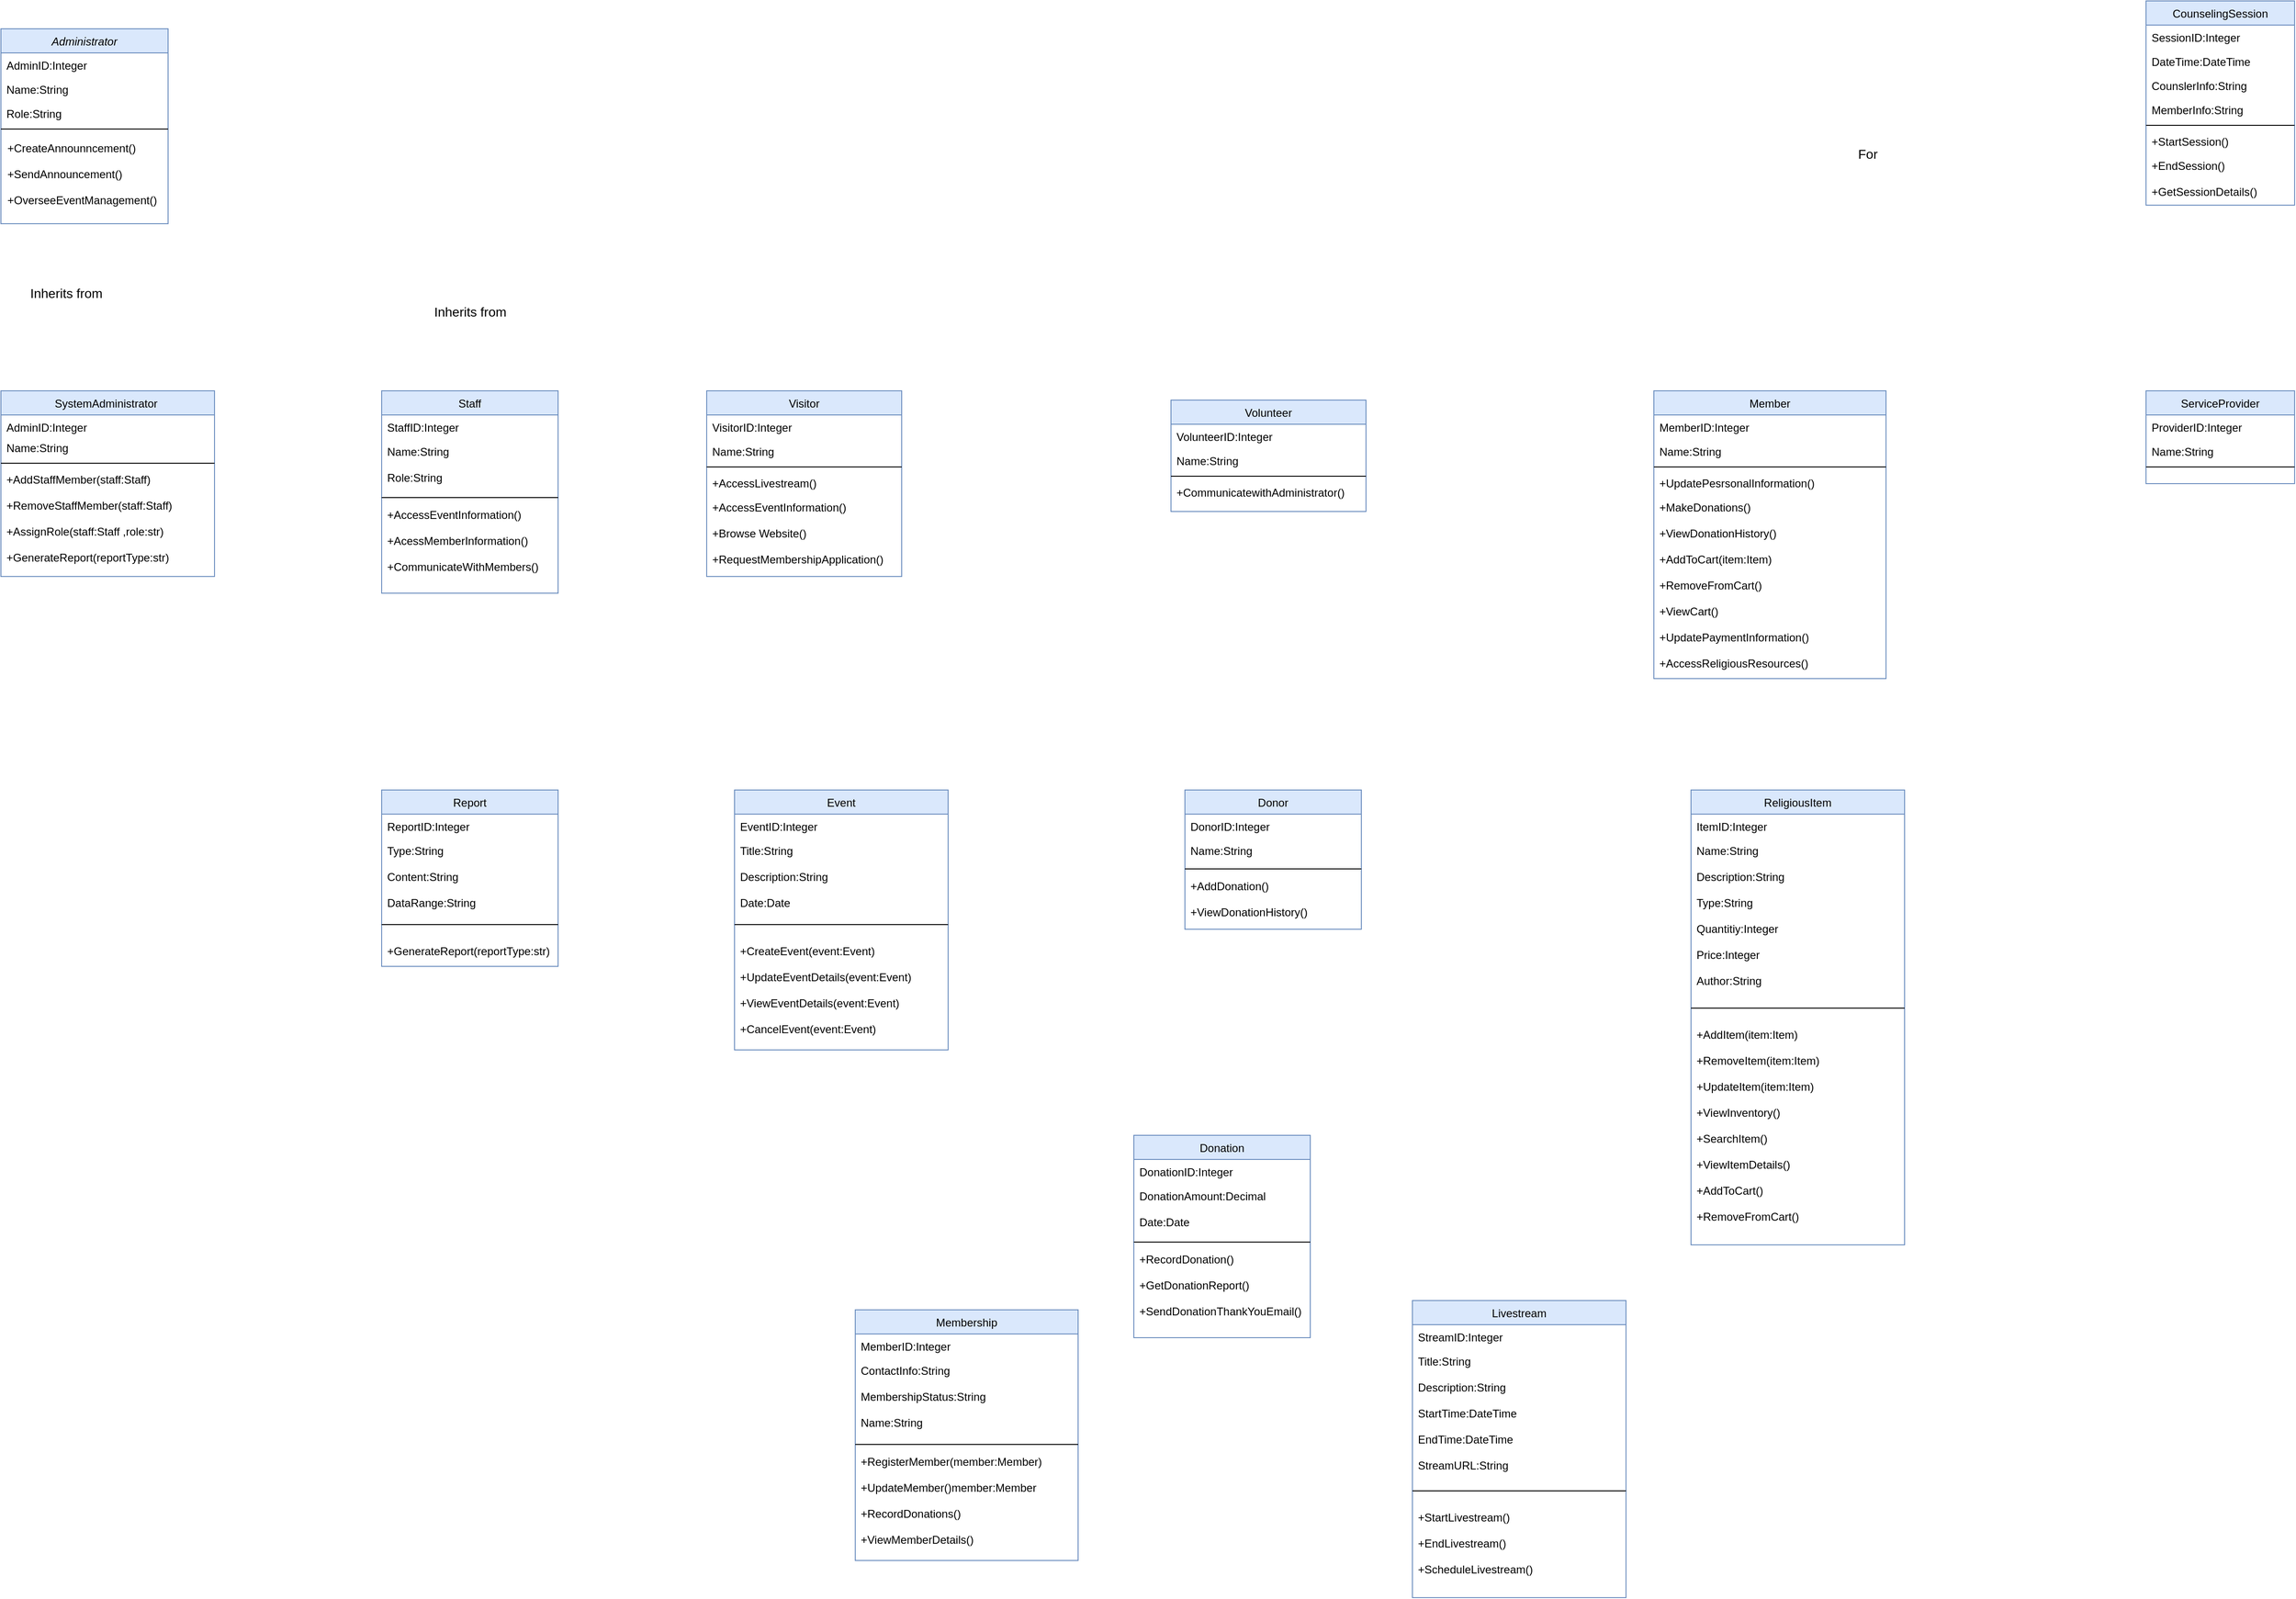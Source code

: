 <mxfile version="22.1.21" type="github">
  <diagram id="C5RBs43oDa-KdzZeNtuy" name="Page-1">
    <mxGraphModel dx="2440" dy="522" grid="1" gridSize="10" guides="1" tooltips="1" connect="1" arrows="1" fold="1" page="1" pageScale="1" pageWidth="1390" pageHeight="980" math="0" shadow="0">
      <root>
        <mxCell id="WIyWlLk6GJQsqaUBKTNV-0" />
        <mxCell id="WIyWlLk6GJQsqaUBKTNV-1" parent="WIyWlLk6GJQsqaUBKTNV-0" />
        <mxCell id="zkfFHV4jXpPFQw0GAbJ--0" value="Administrator" style="swimlane;fontStyle=2;align=center;verticalAlign=top;childLayout=stackLayout;horizontal=1;startSize=26;horizontalStack=0;resizeParent=1;resizeLast=0;collapsible=1;marginBottom=0;rounded=0;shadow=0;strokeWidth=1;fillColor=#dae8fc;strokeColor=#6c8ebf;" parent="WIyWlLk6GJQsqaUBKTNV-1" vertex="1">
          <mxGeometry x="-1180" y="60" width="180" height="210" as="geometry">
            <mxRectangle x="230" y="140" width="160" height="26" as="alternateBounds" />
          </mxGeometry>
        </mxCell>
        <mxCell id="zkfFHV4jXpPFQw0GAbJ--1" value="AdminID:Integer" style="text;align=left;verticalAlign=top;spacingLeft=4;spacingRight=4;overflow=hidden;rotatable=0;points=[[0,0.5],[1,0.5]];portConstraint=eastwest;" parent="zkfFHV4jXpPFQw0GAbJ--0" vertex="1">
          <mxGeometry y="26" width="180" height="26" as="geometry" />
        </mxCell>
        <mxCell id="zkfFHV4jXpPFQw0GAbJ--2" value="Name:String" style="text;align=left;verticalAlign=top;spacingLeft=4;spacingRight=4;overflow=hidden;rotatable=0;points=[[0,0.5],[1,0.5]];portConstraint=eastwest;rounded=0;shadow=0;html=0;" parent="zkfFHV4jXpPFQw0GAbJ--0" vertex="1">
          <mxGeometry y="52" width="180" height="26" as="geometry" />
        </mxCell>
        <mxCell id="zkfFHV4jXpPFQw0GAbJ--3" value="Role:String" style="text;align=left;verticalAlign=top;spacingLeft=4;spacingRight=4;overflow=hidden;rotatable=0;points=[[0,0.5],[1,0.5]];portConstraint=eastwest;rounded=0;shadow=0;html=0;" parent="zkfFHV4jXpPFQw0GAbJ--0" vertex="1">
          <mxGeometry y="78" width="180" height="26" as="geometry" />
        </mxCell>
        <mxCell id="zkfFHV4jXpPFQw0GAbJ--4" value="" style="line;html=1;strokeWidth=1;align=left;verticalAlign=middle;spacingTop=-1;spacingLeft=3;spacingRight=3;rotatable=0;labelPosition=right;points=[];portConstraint=eastwest;" parent="zkfFHV4jXpPFQw0GAbJ--0" vertex="1">
          <mxGeometry y="104" width="180" height="8" as="geometry" />
        </mxCell>
        <mxCell id="zkfFHV4jXpPFQw0GAbJ--5" value="+CreateAnnounncement()&#xa;&#xa;+SendAnnouncement()&#xa;&#xa;+OverseeEventManagement()&#xa;" style="text;align=left;verticalAlign=top;spacingLeft=4;spacingRight=4;overflow=hidden;rotatable=0;points=[[0,0.5],[1,0.5]];portConstraint=eastwest;spacing=3;spacingBottom=0;perimeterSpacing=0;spacingTop=2;" parent="zkfFHV4jXpPFQw0GAbJ--0" vertex="1">
          <mxGeometry y="112" width="180" height="98" as="geometry" />
        </mxCell>
        <mxCell id="zkfFHV4jXpPFQw0GAbJ--17" value="CounselingSession" style="swimlane;fontStyle=0;align=center;verticalAlign=top;childLayout=stackLayout;horizontal=1;startSize=26;horizontalStack=0;resizeParent=1;resizeLast=0;collapsible=1;marginBottom=0;rounded=0;shadow=0;strokeWidth=1;fillColor=#dae8fc;strokeColor=#6c8ebf;" parent="WIyWlLk6GJQsqaUBKTNV-1" vertex="1">
          <mxGeometry x="1130" y="30" width="160" height="220" as="geometry">
            <mxRectangle x="550" y="140" width="160" height="26" as="alternateBounds" />
          </mxGeometry>
        </mxCell>
        <mxCell id="zkfFHV4jXpPFQw0GAbJ--18" value="SessionID:Integer" style="text;align=left;verticalAlign=top;spacingLeft=4;spacingRight=4;overflow=hidden;rotatable=0;points=[[0,0.5],[1,0.5]];portConstraint=eastwest;" parent="zkfFHV4jXpPFQw0GAbJ--17" vertex="1">
          <mxGeometry y="26" width="160" height="26" as="geometry" />
        </mxCell>
        <mxCell id="zkfFHV4jXpPFQw0GAbJ--19" value="DateTime:DateTime" style="text;align=left;verticalAlign=top;spacingLeft=4;spacingRight=4;overflow=hidden;rotatable=0;points=[[0,0.5],[1,0.5]];portConstraint=eastwest;rounded=0;shadow=0;html=0;" parent="zkfFHV4jXpPFQw0GAbJ--17" vertex="1">
          <mxGeometry y="52" width="160" height="26" as="geometry" />
        </mxCell>
        <mxCell id="zkfFHV4jXpPFQw0GAbJ--20" value="CounslerInfo:String" style="text;align=left;verticalAlign=top;spacingLeft=4;spacingRight=4;overflow=hidden;rotatable=0;points=[[0,0.5],[1,0.5]];portConstraint=eastwest;rounded=0;shadow=0;html=0;" parent="zkfFHV4jXpPFQw0GAbJ--17" vertex="1">
          <mxGeometry y="78" width="160" height="26" as="geometry" />
        </mxCell>
        <mxCell id="zkfFHV4jXpPFQw0GAbJ--21" value="MemberInfo:String" style="text;align=left;verticalAlign=top;spacingLeft=4;spacingRight=4;overflow=hidden;rotatable=0;points=[[0,0.5],[1,0.5]];portConstraint=eastwest;rounded=0;shadow=0;html=0;" parent="zkfFHV4jXpPFQw0GAbJ--17" vertex="1">
          <mxGeometry y="104" width="160" height="26" as="geometry" />
        </mxCell>
        <mxCell id="zkfFHV4jXpPFQw0GAbJ--23" value="" style="line;html=1;strokeWidth=1;align=left;verticalAlign=middle;spacingTop=-1;spacingLeft=3;spacingRight=3;rotatable=0;labelPosition=right;points=[];portConstraint=eastwest;" parent="zkfFHV4jXpPFQw0GAbJ--17" vertex="1">
          <mxGeometry y="130" width="160" height="8" as="geometry" />
        </mxCell>
        <mxCell id="zkfFHV4jXpPFQw0GAbJ--24" value="+StartSession()" style="text;align=left;verticalAlign=top;spacingLeft=4;spacingRight=4;overflow=hidden;rotatable=0;points=[[0,0.5],[1,0.5]];portConstraint=eastwest;" parent="zkfFHV4jXpPFQw0GAbJ--17" vertex="1">
          <mxGeometry y="138" width="160" height="26" as="geometry" />
        </mxCell>
        <mxCell id="zkfFHV4jXpPFQw0GAbJ--25" value="+EndSession()&#xa;&#xa;+GetSessionDetails()" style="text;align=left;verticalAlign=top;spacingLeft=4;spacingRight=4;overflow=hidden;rotatable=0;points=[[0,0.5],[1,0.5]];portConstraint=eastwest;" parent="zkfFHV4jXpPFQw0GAbJ--17" vertex="1">
          <mxGeometry y="164" width="160" height="46" as="geometry" />
        </mxCell>
        <mxCell id="depg-vYfWqoNCVjtNeU1-0" value="Staff" style="swimlane;fontStyle=0;align=center;verticalAlign=top;childLayout=stackLayout;horizontal=1;startSize=26;horizontalStack=0;resizeParent=1;resizeLast=0;collapsible=1;marginBottom=0;rounded=0;shadow=0;strokeWidth=1;fillColor=#dae8fc;strokeColor=#6c8ebf;" vertex="1" parent="WIyWlLk6GJQsqaUBKTNV-1">
          <mxGeometry x="-770" y="450" width="190" height="218" as="geometry">
            <mxRectangle x="130" y="380" width="160" height="26" as="alternateBounds" />
          </mxGeometry>
        </mxCell>
        <mxCell id="depg-vYfWqoNCVjtNeU1-1" value="StaffID:Integer" style="text;align=left;verticalAlign=top;spacingLeft=4;spacingRight=4;overflow=hidden;rotatable=0;points=[[0,0.5],[1,0.5]];portConstraint=eastwest;" vertex="1" parent="depg-vYfWqoNCVjtNeU1-0">
          <mxGeometry y="26" width="190" height="26" as="geometry" />
        </mxCell>
        <mxCell id="depg-vYfWqoNCVjtNeU1-2" value="Name:String&#xa;&#xa;Role:String" style="text;align=left;verticalAlign=top;spacingLeft=4;spacingRight=4;overflow=hidden;rotatable=0;points=[[0,0.5],[1,0.5]];portConstraint=eastwest;rounded=0;shadow=0;html=0;" vertex="1" parent="depg-vYfWqoNCVjtNeU1-0">
          <mxGeometry y="52" width="190" height="58" as="geometry" />
        </mxCell>
        <mxCell id="depg-vYfWqoNCVjtNeU1-3" value="" style="line;html=1;strokeWidth=1;align=left;verticalAlign=middle;spacingTop=-1;spacingLeft=3;spacingRight=3;rotatable=0;labelPosition=right;points=[];portConstraint=eastwest;" vertex="1" parent="depg-vYfWqoNCVjtNeU1-0">
          <mxGeometry y="110" width="190" height="10" as="geometry" />
        </mxCell>
        <mxCell id="depg-vYfWqoNCVjtNeU1-4" value="+AccessEventInformation()&#xa;&#xa;+AcessMemberInformation()&#xa;&#xa;+CommunicateWithMembers()" style="text;align=left;verticalAlign=top;spacingLeft=4;spacingRight=4;overflow=hidden;rotatable=0;points=[[0,0.5],[1,0.5]];portConstraint=eastwest;fontStyle=0" vertex="1" parent="depg-vYfWqoNCVjtNeU1-0">
          <mxGeometry y="120" width="190" height="80" as="geometry" />
        </mxCell>
        <mxCell id="depg-vYfWqoNCVjtNeU1-6" value="Visitor" style="swimlane;fontStyle=0;align=center;verticalAlign=top;childLayout=stackLayout;horizontal=1;startSize=26;horizontalStack=0;resizeParent=1;resizeLast=0;collapsible=1;marginBottom=0;rounded=0;shadow=0;strokeWidth=1;fillColor=#dae8fc;strokeColor=#6c8ebf;" vertex="1" parent="WIyWlLk6GJQsqaUBKTNV-1">
          <mxGeometry x="-420" y="450" width="210" height="200" as="geometry">
            <mxRectangle x="130" y="380" width="160" height="26" as="alternateBounds" />
          </mxGeometry>
        </mxCell>
        <mxCell id="depg-vYfWqoNCVjtNeU1-7" value="VisitorID:Integer" style="text;align=left;verticalAlign=top;spacingLeft=4;spacingRight=4;overflow=hidden;rotatable=0;points=[[0,0.5],[1,0.5]];portConstraint=eastwest;" vertex="1" parent="depg-vYfWqoNCVjtNeU1-6">
          <mxGeometry y="26" width="210" height="26" as="geometry" />
        </mxCell>
        <mxCell id="depg-vYfWqoNCVjtNeU1-8" value="Name:String" style="text;align=left;verticalAlign=top;spacingLeft=4;spacingRight=4;overflow=hidden;rotatable=0;points=[[0,0.5],[1,0.5]];portConstraint=eastwest;rounded=0;shadow=0;html=0;" vertex="1" parent="depg-vYfWqoNCVjtNeU1-6">
          <mxGeometry y="52" width="210" height="26" as="geometry" />
        </mxCell>
        <mxCell id="depg-vYfWqoNCVjtNeU1-9" value="" style="line;html=1;strokeWidth=1;align=left;verticalAlign=middle;spacingTop=-1;spacingLeft=3;spacingRight=3;rotatable=0;labelPosition=right;points=[];portConstraint=eastwest;" vertex="1" parent="depg-vYfWqoNCVjtNeU1-6">
          <mxGeometry y="78" width="210" height="8" as="geometry" />
        </mxCell>
        <mxCell id="depg-vYfWqoNCVjtNeU1-10" value="+AccessLivestream()&#xa;&#xa;" style="text;align=left;verticalAlign=top;spacingLeft=4;spacingRight=4;overflow=hidden;rotatable=0;points=[[0,0.5],[1,0.5]];portConstraint=eastwest;fontStyle=0" vertex="1" parent="depg-vYfWqoNCVjtNeU1-6">
          <mxGeometry y="86" width="210" height="26" as="geometry" />
        </mxCell>
        <mxCell id="depg-vYfWqoNCVjtNeU1-11" value="+AccessEventInformation()&#xa;&#xa;+Browse Website()&#xa;&#xa;+RequestMembershipApplication()" style="text;align=left;verticalAlign=top;spacingLeft=4;spacingRight=4;overflow=hidden;rotatable=0;points=[[0,0.5],[1,0.5]];portConstraint=eastwest;" vertex="1" parent="depg-vYfWqoNCVjtNeU1-6">
          <mxGeometry y="112" width="210" height="88" as="geometry" />
        </mxCell>
        <mxCell id="depg-vYfWqoNCVjtNeU1-12" value="Volunteer" style="swimlane;fontStyle=0;align=center;verticalAlign=top;childLayout=stackLayout;horizontal=1;startSize=26;horizontalStack=0;resizeParent=1;resizeLast=0;collapsible=1;marginBottom=0;rounded=0;shadow=0;strokeWidth=1;fillColor=#dae8fc;strokeColor=#6c8ebf;" vertex="1" parent="WIyWlLk6GJQsqaUBKTNV-1">
          <mxGeometry x="80" y="460" width="210" height="120" as="geometry">
            <mxRectangle x="130" y="380" width="160" height="26" as="alternateBounds" />
          </mxGeometry>
        </mxCell>
        <mxCell id="depg-vYfWqoNCVjtNeU1-13" value="VolunteerID:Integer" style="text;align=left;verticalAlign=top;spacingLeft=4;spacingRight=4;overflow=hidden;rotatable=0;points=[[0,0.5],[1,0.5]];portConstraint=eastwest;" vertex="1" parent="depg-vYfWqoNCVjtNeU1-12">
          <mxGeometry y="26" width="210" height="26" as="geometry" />
        </mxCell>
        <mxCell id="depg-vYfWqoNCVjtNeU1-14" value="Name:String" style="text;align=left;verticalAlign=top;spacingLeft=4;spacingRight=4;overflow=hidden;rotatable=0;points=[[0,0.5],[1,0.5]];portConstraint=eastwest;rounded=0;shadow=0;html=0;" vertex="1" parent="depg-vYfWqoNCVjtNeU1-12">
          <mxGeometry y="52" width="210" height="26" as="geometry" />
        </mxCell>
        <mxCell id="depg-vYfWqoNCVjtNeU1-15" value="" style="line;html=1;strokeWidth=1;align=left;verticalAlign=middle;spacingTop=-1;spacingLeft=3;spacingRight=3;rotatable=0;labelPosition=right;points=[];portConstraint=eastwest;" vertex="1" parent="depg-vYfWqoNCVjtNeU1-12">
          <mxGeometry y="78" width="210" height="8" as="geometry" />
        </mxCell>
        <mxCell id="depg-vYfWqoNCVjtNeU1-16" value="+CommunicatewithAdministrator()" style="text;align=left;verticalAlign=top;spacingLeft=4;spacingRight=4;overflow=hidden;rotatable=0;points=[[0,0.5],[1,0.5]];portConstraint=eastwest;fontStyle=0" vertex="1" parent="depg-vYfWqoNCVjtNeU1-12">
          <mxGeometry y="86" width="210" height="26" as="geometry" />
        </mxCell>
        <mxCell id="depg-vYfWqoNCVjtNeU1-18" value="Member" style="swimlane;fontStyle=0;align=center;verticalAlign=top;childLayout=stackLayout;horizontal=1;startSize=26;horizontalStack=0;resizeParent=1;resizeLast=0;collapsible=1;marginBottom=0;rounded=0;shadow=0;strokeWidth=1;fillColor=#dae8fc;strokeColor=#6c8ebf;" vertex="1" parent="WIyWlLk6GJQsqaUBKTNV-1">
          <mxGeometry x="600" y="450" width="250" height="310" as="geometry">
            <mxRectangle x="130" y="380" width="160" height="26" as="alternateBounds" />
          </mxGeometry>
        </mxCell>
        <mxCell id="depg-vYfWqoNCVjtNeU1-19" value="MemberID:Integer" style="text;align=left;verticalAlign=top;spacingLeft=4;spacingRight=4;overflow=hidden;rotatable=0;points=[[0,0.5],[1,0.5]];portConstraint=eastwest;" vertex="1" parent="depg-vYfWqoNCVjtNeU1-18">
          <mxGeometry y="26" width="250" height="26" as="geometry" />
        </mxCell>
        <mxCell id="depg-vYfWqoNCVjtNeU1-20" value="Name:String" style="text;align=left;verticalAlign=top;spacingLeft=4;spacingRight=4;overflow=hidden;rotatable=0;points=[[0,0.5],[1,0.5]];portConstraint=eastwest;rounded=0;shadow=0;html=0;" vertex="1" parent="depg-vYfWqoNCVjtNeU1-18">
          <mxGeometry y="52" width="250" height="26" as="geometry" />
        </mxCell>
        <mxCell id="depg-vYfWqoNCVjtNeU1-21" value="" style="line;html=1;strokeWidth=1;align=left;verticalAlign=middle;spacingTop=-1;spacingLeft=3;spacingRight=3;rotatable=0;labelPosition=right;points=[];portConstraint=eastwest;" vertex="1" parent="depg-vYfWqoNCVjtNeU1-18">
          <mxGeometry y="78" width="250" height="8" as="geometry" />
        </mxCell>
        <mxCell id="depg-vYfWqoNCVjtNeU1-22" value="+UpdatePesrsonalInformation()" style="text;align=left;verticalAlign=top;spacingLeft=4;spacingRight=4;overflow=hidden;rotatable=0;points=[[0,0.5],[1,0.5]];portConstraint=eastwest;fontStyle=0" vertex="1" parent="depg-vYfWqoNCVjtNeU1-18">
          <mxGeometry y="86" width="250" height="26" as="geometry" />
        </mxCell>
        <mxCell id="depg-vYfWqoNCVjtNeU1-23" value="+MakeDonations()&#xa;&#xa;+ViewDonationHistory()&#xa;&#xa;+AddToCart(item:Item)&#xa;&#xa;+RemoveFromCart()&#xa;&#xa;+ViewCart()&#xa;&#xa;+UpdatePaymentInformation()&#xa;&#xa;+AccessReligiousResources()&#xa;&#xa;&#xa;" style="text;align=left;verticalAlign=top;spacingLeft=4;spacingRight=4;overflow=hidden;rotatable=0;points=[[0,0.5],[1,0.5]];portConstraint=eastwest;" vertex="1" parent="depg-vYfWqoNCVjtNeU1-18">
          <mxGeometry y="112" width="250" height="198" as="geometry" />
        </mxCell>
        <mxCell id="depg-vYfWqoNCVjtNeU1-24" value="ServiceProvider" style="swimlane;fontStyle=0;align=center;verticalAlign=top;childLayout=stackLayout;horizontal=1;startSize=26;horizontalStack=0;resizeParent=1;resizeLast=0;collapsible=1;marginBottom=0;rounded=0;shadow=0;strokeWidth=1;fillColor=#dae8fc;strokeColor=#6c8ebf;" vertex="1" parent="WIyWlLk6GJQsqaUBKTNV-1">
          <mxGeometry x="1130" y="450" width="160" height="100" as="geometry">
            <mxRectangle x="130" y="380" width="160" height="26" as="alternateBounds" />
          </mxGeometry>
        </mxCell>
        <mxCell id="depg-vYfWqoNCVjtNeU1-25" value="ProviderID:Integer" style="text;align=left;verticalAlign=top;spacingLeft=4;spacingRight=4;overflow=hidden;rotatable=0;points=[[0,0.5],[1,0.5]];portConstraint=eastwest;" vertex="1" parent="depg-vYfWqoNCVjtNeU1-24">
          <mxGeometry y="26" width="160" height="26" as="geometry" />
        </mxCell>
        <mxCell id="depg-vYfWqoNCVjtNeU1-26" value="Name:String" style="text;align=left;verticalAlign=top;spacingLeft=4;spacingRight=4;overflow=hidden;rotatable=0;points=[[0,0.5],[1,0.5]];portConstraint=eastwest;rounded=0;shadow=0;html=0;" vertex="1" parent="depg-vYfWqoNCVjtNeU1-24">
          <mxGeometry y="52" width="160" height="26" as="geometry" />
        </mxCell>
        <mxCell id="depg-vYfWqoNCVjtNeU1-27" value="" style="line;html=1;strokeWidth=1;align=left;verticalAlign=middle;spacingTop=-1;spacingLeft=3;spacingRight=3;rotatable=0;labelPosition=right;points=[];portConstraint=eastwest;" vertex="1" parent="depg-vYfWqoNCVjtNeU1-24">
          <mxGeometry y="78" width="160" height="8" as="geometry" />
        </mxCell>
        <mxCell id="depg-vYfWqoNCVjtNeU1-30" value="SystemAdministrator " style="swimlane;fontStyle=0;align=center;verticalAlign=top;childLayout=stackLayout;horizontal=1;startSize=26;horizontalStack=0;resizeParent=1;resizeLast=0;collapsible=1;marginBottom=0;rounded=0;shadow=0;strokeWidth=1;fillColor=#dae8fc;strokeColor=#6c8ebf;" vertex="1" parent="WIyWlLk6GJQsqaUBKTNV-1">
          <mxGeometry x="-1180" y="450" width="230" height="200" as="geometry">
            <mxRectangle x="130" y="380" width="160" height="26" as="alternateBounds" />
          </mxGeometry>
        </mxCell>
        <mxCell id="depg-vYfWqoNCVjtNeU1-31" value="AdminID:Integer" style="text;align=left;verticalAlign=top;spacingLeft=4;spacingRight=4;overflow=hidden;rotatable=0;points=[[0,0.5],[1,0.5]];portConstraint=eastwest;" vertex="1" parent="depg-vYfWqoNCVjtNeU1-30">
          <mxGeometry y="26" width="230" height="22" as="geometry" />
        </mxCell>
        <mxCell id="depg-vYfWqoNCVjtNeU1-32" value="Name:String" style="text;align=left;verticalAlign=top;spacingLeft=4;spacingRight=4;overflow=hidden;rotatable=0;points=[[0,0.5],[1,0.5]];portConstraint=eastwest;rounded=0;shadow=0;html=0;" vertex="1" parent="depg-vYfWqoNCVjtNeU1-30">
          <mxGeometry y="48" width="230" height="26" as="geometry" />
        </mxCell>
        <mxCell id="depg-vYfWqoNCVjtNeU1-33" value="" style="line;html=1;strokeWidth=1;align=left;verticalAlign=middle;spacingTop=-1;spacingLeft=3;spacingRight=3;rotatable=0;labelPosition=right;points=[];portConstraint=eastwest;" vertex="1" parent="depg-vYfWqoNCVjtNeU1-30">
          <mxGeometry y="74" width="230" height="8" as="geometry" />
        </mxCell>
        <mxCell id="depg-vYfWqoNCVjtNeU1-35" value="+AddStaffMember(staff:Staff)&#xa;&#xa;+RemoveStaffMember(staff:Staff)&#xa;&#xa;+AssignRole(staff:Staff ,role:str)&#xa;&#xa;+GenerateReport(reportType:str)&#xa;" style="text;align=left;verticalAlign=top;spacingLeft=4;spacingRight=4;overflow=hidden;rotatable=0;points=[[0,0.5],[1,0.5]];portConstraint=eastwest;" vertex="1" parent="depg-vYfWqoNCVjtNeU1-30">
          <mxGeometry y="82" width="230" height="118" as="geometry" />
        </mxCell>
        <mxCell id="depg-vYfWqoNCVjtNeU1-36" value="&lt;ul style=&quot;list-style-position: initial; list-style-image: initial; padding: 0 0 0 var(--pdl-spacing-xx-lg); margin: 0 0 var(--pdl-spacing-lg) 0; color: rgb(255, 255, 255); font-family: -apple-system, system-ui, BlinkMacSystemFont, &amp;quot;Segoe UI&amp;quot;, Roboto, Oxygen-Sans, Ubuntu, Cantarell, &amp;quot;Helvetica Neue&amp;quot;, sans-serif; font-size: 18px; text-align: start; background-color: rgb(36, 36, 36);&quot;&gt;&lt;li style=&quot;padding: 0px; margin: 0px;&quot;&gt;&lt;br&gt;&lt;/li&gt;&lt;/ul&gt;" style="text;html=1;align=center;verticalAlign=middle;resizable=0;points=[];autosize=1;strokeColor=none;fillColor=none;" vertex="1" parent="WIyWlLk6GJQsqaUBKTNV-1">
          <mxGeometry x="180" y="623" width="20" height="40" as="geometry" />
        </mxCell>
        <mxCell id="depg-vYfWqoNCVjtNeU1-43" value="&lt;ul style=&quot;list-style-position: initial; list-style-image: initial; padding: 0 0 0 var(--pdl-spacing-xx-lg); margin: 0 0 var(--pdl-spacing-lg) 0; color: rgb(255, 255, 255); font-family: -apple-system, system-ui, BlinkMacSystemFont, &amp;quot;Segoe UI&amp;quot;, Roboto, Oxygen-Sans, Ubuntu, Cantarell, &amp;quot;Helvetica Neue&amp;quot;, sans-serif; font-size: 18px; text-align: start; background-color: rgb(36, 36, 36);&quot;&gt;&lt;li style=&quot;padding: 0px; margin: 0px;&quot;&gt;&lt;br&gt;&lt;/li&gt;&lt;/ul&gt;" style="text;html=1;align=center;verticalAlign=middle;resizable=0;points=[];autosize=1;strokeColor=none;fillColor=none;" vertex="1" parent="WIyWlLk6GJQsqaUBKTNV-1">
          <mxGeometry x="740" y="713" width="20" height="40" as="geometry" />
        </mxCell>
        <mxCell id="depg-vYfWqoNCVjtNeU1-44" value="Report" style="swimlane;fontStyle=0;align=center;verticalAlign=top;childLayout=stackLayout;horizontal=1;startSize=26;horizontalStack=0;resizeParent=1;resizeLast=0;collapsible=1;marginBottom=0;rounded=0;shadow=0;strokeWidth=1;fillColor=#dae8fc;strokeColor=#6c8ebf;" vertex="1" parent="WIyWlLk6GJQsqaUBKTNV-1">
          <mxGeometry x="-770" y="880" width="190" height="190" as="geometry">
            <mxRectangle x="130" y="380" width="160" height="26" as="alternateBounds" />
          </mxGeometry>
        </mxCell>
        <mxCell id="depg-vYfWqoNCVjtNeU1-45" value="ReportID:Integer" style="text;align=left;verticalAlign=top;spacingLeft=4;spacingRight=4;overflow=hidden;rotatable=0;points=[[0,0.5],[1,0.5]];portConstraint=eastwest;" vertex="1" parent="depg-vYfWqoNCVjtNeU1-44">
          <mxGeometry y="26" width="190" height="26" as="geometry" />
        </mxCell>
        <mxCell id="depg-vYfWqoNCVjtNeU1-46" value="Type:String&#xa;&#xa;Content:String&#xa;&#xa;DataRange:String" style="text;align=left;verticalAlign=top;spacingLeft=4;spacingRight=4;overflow=hidden;rotatable=0;points=[[0,0.5],[1,0.5]];portConstraint=eastwest;rounded=0;shadow=0;html=0;" vertex="1" parent="depg-vYfWqoNCVjtNeU1-44">
          <mxGeometry y="52" width="190" height="78" as="geometry" />
        </mxCell>
        <mxCell id="depg-vYfWqoNCVjtNeU1-47" value="" style="line;html=1;strokeWidth=1;align=left;verticalAlign=middle;spacingTop=-1;spacingLeft=3;spacingRight=3;rotatable=0;labelPosition=right;points=[];portConstraint=eastwest;" vertex="1" parent="depg-vYfWqoNCVjtNeU1-44">
          <mxGeometry y="130" width="190" height="30" as="geometry" />
        </mxCell>
        <mxCell id="depg-vYfWqoNCVjtNeU1-48" value="+GenerateReport(reportType:str)" style="text;align=left;verticalAlign=top;spacingLeft=4;spacingRight=4;overflow=hidden;rotatable=0;points=[[0,0.5],[1,0.5]];portConstraint=eastwest;fontStyle=0" vertex="1" parent="depg-vYfWqoNCVjtNeU1-44">
          <mxGeometry y="160" width="190" height="30" as="geometry" />
        </mxCell>
        <mxCell id="depg-vYfWqoNCVjtNeU1-54" value="Donor" style="swimlane;fontStyle=0;align=center;verticalAlign=top;childLayout=stackLayout;horizontal=1;startSize=26;horizontalStack=0;resizeParent=1;resizeLast=0;collapsible=1;marginBottom=0;rounded=0;shadow=0;strokeWidth=1;fillColor=#dae8fc;strokeColor=#6c8ebf;" vertex="1" parent="WIyWlLk6GJQsqaUBKTNV-1">
          <mxGeometry x="95" y="880" width="190" height="150" as="geometry">
            <mxRectangle x="130" y="380" width="160" height="26" as="alternateBounds" />
          </mxGeometry>
        </mxCell>
        <mxCell id="depg-vYfWqoNCVjtNeU1-55" value="DonorID:Integer" style="text;align=left;verticalAlign=top;spacingLeft=4;spacingRight=4;overflow=hidden;rotatable=0;points=[[0,0.5],[1,0.5]];portConstraint=eastwest;" vertex="1" parent="depg-vYfWqoNCVjtNeU1-54">
          <mxGeometry y="26" width="190" height="26" as="geometry" />
        </mxCell>
        <mxCell id="depg-vYfWqoNCVjtNeU1-56" value="Name:String" style="text;align=left;verticalAlign=top;spacingLeft=4;spacingRight=4;overflow=hidden;rotatable=0;points=[[0,0.5],[1,0.5]];portConstraint=eastwest;rounded=0;shadow=0;html=0;" vertex="1" parent="depg-vYfWqoNCVjtNeU1-54">
          <mxGeometry y="52" width="190" height="28" as="geometry" />
        </mxCell>
        <mxCell id="depg-vYfWqoNCVjtNeU1-57" value="" style="line;html=1;strokeWidth=1;align=left;verticalAlign=middle;spacingTop=-1;spacingLeft=3;spacingRight=3;rotatable=0;labelPosition=right;points=[];portConstraint=eastwest;" vertex="1" parent="depg-vYfWqoNCVjtNeU1-54">
          <mxGeometry y="80" width="190" height="10" as="geometry" />
        </mxCell>
        <mxCell id="depg-vYfWqoNCVjtNeU1-58" value="+AddDonation()&#xa;&#xa;+ViewDonationHistory()" style="text;align=left;verticalAlign=top;spacingLeft=4;spacingRight=4;overflow=hidden;rotatable=0;points=[[0,0.5],[1,0.5]];portConstraint=eastwest;fontStyle=0" vertex="1" parent="depg-vYfWqoNCVjtNeU1-54">
          <mxGeometry y="90" width="190" height="60" as="geometry" />
        </mxCell>
        <mxCell id="depg-vYfWqoNCVjtNeU1-64" value="Donation" style="swimlane;fontStyle=0;align=center;verticalAlign=top;childLayout=stackLayout;horizontal=1;startSize=26;horizontalStack=0;resizeParent=1;resizeLast=0;collapsible=1;marginBottom=0;rounded=0;shadow=0;strokeWidth=1;fillColor=#dae8fc;strokeColor=#6c8ebf;" vertex="1" parent="WIyWlLk6GJQsqaUBKTNV-1">
          <mxGeometry x="40" y="1252" width="190" height="218" as="geometry">
            <mxRectangle x="130" y="380" width="160" height="26" as="alternateBounds" />
          </mxGeometry>
        </mxCell>
        <mxCell id="depg-vYfWqoNCVjtNeU1-65" value="DonationID:Integer" style="text;align=left;verticalAlign=top;spacingLeft=4;spacingRight=4;overflow=hidden;rotatable=0;points=[[0,0.5],[1,0.5]];portConstraint=eastwest;" vertex="1" parent="depg-vYfWqoNCVjtNeU1-64">
          <mxGeometry y="26" width="190" height="26" as="geometry" />
        </mxCell>
        <mxCell id="depg-vYfWqoNCVjtNeU1-66" value="DonationAmount:Decimal&#xa;&#xa;Date:Date" style="text;align=left;verticalAlign=top;spacingLeft=4;spacingRight=4;overflow=hidden;rotatable=0;points=[[0,0.5],[1,0.5]];portConstraint=eastwest;rounded=0;shadow=0;html=0;" vertex="1" parent="depg-vYfWqoNCVjtNeU1-64">
          <mxGeometry y="52" width="190" height="58" as="geometry" />
        </mxCell>
        <mxCell id="depg-vYfWqoNCVjtNeU1-67" value="" style="line;html=1;strokeWidth=1;align=left;verticalAlign=middle;spacingTop=-1;spacingLeft=3;spacingRight=3;rotatable=0;labelPosition=right;points=[];portConstraint=eastwest;" vertex="1" parent="depg-vYfWqoNCVjtNeU1-64">
          <mxGeometry y="110" width="190" height="10" as="geometry" />
        </mxCell>
        <mxCell id="depg-vYfWqoNCVjtNeU1-68" value="+RecordDonation()&#xa;&#xa;+GetDonationReport()&#xa;&#xa;+SendDonationThankYouEmail()" style="text;align=left;verticalAlign=top;spacingLeft=4;spacingRight=4;overflow=hidden;rotatable=0;points=[[0,0.5],[1,0.5]];portConstraint=eastwest;fontStyle=0" vertex="1" parent="depg-vYfWqoNCVjtNeU1-64">
          <mxGeometry y="120" width="190" height="80" as="geometry" />
        </mxCell>
        <mxCell id="depg-vYfWqoNCVjtNeU1-74" value="Membership" style="swimlane;fontStyle=0;align=center;verticalAlign=top;childLayout=stackLayout;horizontal=1;startSize=26;horizontalStack=0;resizeParent=1;resizeLast=0;collapsible=1;marginBottom=0;rounded=0;shadow=0;strokeWidth=1;fillColor=#dae8fc;strokeColor=#6c8ebf;" vertex="1" parent="WIyWlLk6GJQsqaUBKTNV-1">
          <mxGeometry x="-260" y="1440" width="240" height="270" as="geometry">
            <mxRectangle x="130" y="380" width="160" height="26" as="alternateBounds" />
          </mxGeometry>
        </mxCell>
        <mxCell id="depg-vYfWqoNCVjtNeU1-75" value="MemberID:Integer" style="text;align=left;verticalAlign=top;spacingLeft=4;spacingRight=4;overflow=hidden;rotatable=0;points=[[0,0.5],[1,0.5]];portConstraint=eastwest;" vertex="1" parent="depg-vYfWqoNCVjtNeU1-74">
          <mxGeometry y="26" width="240" height="26" as="geometry" />
        </mxCell>
        <mxCell id="depg-vYfWqoNCVjtNeU1-76" value="ContactInfo:String&#xa;&#xa;MembershipStatus:String&#xa;&#xa;Name:String" style="text;align=left;verticalAlign=top;spacingLeft=4;spacingRight=4;overflow=hidden;rotatable=0;points=[[0,0.5],[1,0.5]];portConstraint=eastwest;rounded=0;shadow=0;html=0;" vertex="1" parent="depg-vYfWqoNCVjtNeU1-74">
          <mxGeometry y="52" width="240" height="88" as="geometry" />
        </mxCell>
        <mxCell id="depg-vYfWqoNCVjtNeU1-77" value="" style="line;html=1;strokeWidth=1;align=left;verticalAlign=middle;spacingTop=-1;spacingLeft=3;spacingRight=3;rotatable=0;labelPosition=right;points=[];portConstraint=eastwest;" vertex="1" parent="depg-vYfWqoNCVjtNeU1-74">
          <mxGeometry y="140" width="240" height="10" as="geometry" />
        </mxCell>
        <mxCell id="depg-vYfWqoNCVjtNeU1-78" value="+RegisterMember(member:Member)&#xa;&#xa;+UpdateMember()member:Member&#xa;&#xa;+RecordDonations()&#xa;&#xa;+ViewMemberDetails()&#xa;&#xa;" style="text;align=left;verticalAlign=top;spacingLeft=4;spacingRight=4;overflow=hidden;rotatable=0;points=[[0,0.5],[1,0.5]];portConstraint=eastwest;fontStyle=0" vertex="1" parent="depg-vYfWqoNCVjtNeU1-74">
          <mxGeometry y="150" width="240" height="110" as="geometry" />
        </mxCell>
        <mxCell id="depg-vYfWqoNCVjtNeU1-81" value="Event" style="swimlane;fontStyle=0;align=center;verticalAlign=top;childLayout=stackLayout;horizontal=1;startSize=26;horizontalStack=0;resizeParent=1;resizeLast=0;collapsible=1;marginBottom=0;rounded=0;shadow=0;strokeWidth=1;fillColor=#dae8fc;strokeColor=#6c8ebf;" vertex="1" parent="WIyWlLk6GJQsqaUBKTNV-1">
          <mxGeometry x="-390" y="880" width="230" height="280" as="geometry">
            <mxRectangle x="130" y="380" width="160" height="26" as="alternateBounds" />
          </mxGeometry>
        </mxCell>
        <mxCell id="depg-vYfWqoNCVjtNeU1-82" value="EventID:Integer" style="text;align=left;verticalAlign=top;spacingLeft=4;spacingRight=4;overflow=hidden;rotatable=0;points=[[0,0.5],[1,0.5]];portConstraint=eastwest;" vertex="1" parent="depg-vYfWqoNCVjtNeU1-81">
          <mxGeometry y="26" width="230" height="26" as="geometry" />
        </mxCell>
        <mxCell id="depg-vYfWqoNCVjtNeU1-83" value="Title:String&#xa;&#xa;Description:String&#xa;&#xa;Date:Date" style="text;align=left;verticalAlign=top;spacingLeft=4;spacingRight=4;overflow=hidden;rotatable=0;points=[[0,0.5],[1,0.5]];portConstraint=eastwest;rounded=0;shadow=0;html=0;" vertex="1" parent="depg-vYfWqoNCVjtNeU1-81">
          <mxGeometry y="52" width="230" height="78" as="geometry" />
        </mxCell>
        <mxCell id="depg-vYfWqoNCVjtNeU1-84" value="" style="line;html=1;strokeWidth=1;align=left;verticalAlign=middle;spacingTop=-1;spacingLeft=3;spacingRight=3;rotatable=0;labelPosition=right;points=[];portConstraint=eastwest;" vertex="1" parent="depg-vYfWqoNCVjtNeU1-81">
          <mxGeometry y="130" width="230" height="30" as="geometry" />
        </mxCell>
        <mxCell id="depg-vYfWqoNCVjtNeU1-85" value="+CreateEvent(event:Event)&#xa;&#xa;+UpdateEventDetails(event:Event)&#xa;&#xa;+ViewEventDetails(event:Event)&#xa;&#xa;+CancelEvent(event:Event)" style="text;align=left;verticalAlign=top;spacingLeft=4;spacingRight=4;overflow=hidden;rotatable=0;points=[[0,0.5],[1,0.5]];portConstraint=eastwest;fontStyle=0" vertex="1" parent="depg-vYfWqoNCVjtNeU1-81">
          <mxGeometry y="160" width="230" height="120" as="geometry" />
        </mxCell>
        <mxCell id="depg-vYfWqoNCVjtNeU1-87" value="ReligiousItem" style="swimlane;fontStyle=0;align=center;verticalAlign=top;childLayout=stackLayout;horizontal=1;startSize=26;horizontalStack=0;resizeParent=1;resizeLast=0;collapsible=1;marginBottom=0;rounded=0;shadow=0;strokeWidth=1;fillColor=#dae8fc;strokeColor=#6c8ebf;" vertex="1" parent="WIyWlLk6GJQsqaUBKTNV-1">
          <mxGeometry x="640" y="880" width="230" height="490" as="geometry">
            <mxRectangle x="130" y="380" width="160" height="26" as="alternateBounds" />
          </mxGeometry>
        </mxCell>
        <mxCell id="depg-vYfWqoNCVjtNeU1-88" value="ItemID:Integer" style="text;align=left;verticalAlign=top;spacingLeft=4;spacingRight=4;overflow=hidden;rotatable=0;points=[[0,0.5],[1,0.5]];portConstraint=eastwest;" vertex="1" parent="depg-vYfWqoNCVjtNeU1-87">
          <mxGeometry y="26" width="230" height="26" as="geometry" />
        </mxCell>
        <mxCell id="depg-vYfWqoNCVjtNeU1-89" value="Name:String&#xa;&#xa;Description:String&#xa;&#xa;Type:String&#xa;&#xa;Quantitiy:Integer&#xa;&#xa;Price:Integer&#xa;&#xa;Author:String" style="text;align=left;verticalAlign=top;spacingLeft=4;spacingRight=4;overflow=hidden;rotatable=0;points=[[0,0.5],[1,0.5]];portConstraint=eastwest;rounded=0;shadow=0;html=0;" vertex="1" parent="depg-vYfWqoNCVjtNeU1-87">
          <mxGeometry y="52" width="230" height="168" as="geometry" />
        </mxCell>
        <mxCell id="depg-vYfWqoNCVjtNeU1-90" value="" style="line;html=1;strokeWidth=1;align=left;verticalAlign=middle;spacingTop=-1;spacingLeft=3;spacingRight=3;rotatable=0;labelPosition=right;points=[];portConstraint=eastwest;" vertex="1" parent="depg-vYfWqoNCVjtNeU1-87">
          <mxGeometry y="220" width="230" height="30" as="geometry" />
        </mxCell>
        <mxCell id="depg-vYfWqoNCVjtNeU1-91" value="+AddItem(item:Item)&#xa;&#xa;+RemoveItem(item:Item)&#xa;&#xa;+UpdateItem(item:Item)&#xa;&#xa;+ViewInventory()&#xa;&#xa;+SearchItem()&#xa;&#xa;+ViewItemDetails()&#xa;&#xa;+AddToCart()&#xa;&#xa;+RemoveFromCart()&#xa;&#xa;" style="text;align=left;verticalAlign=top;spacingLeft=4;spacingRight=4;overflow=hidden;rotatable=0;points=[[0,0.5],[1,0.5]];portConstraint=eastwest;fontStyle=0" vertex="1" parent="depg-vYfWqoNCVjtNeU1-87">
          <mxGeometry y="250" width="230" height="240" as="geometry" />
        </mxCell>
        <mxCell id="depg-vYfWqoNCVjtNeU1-94" value="Livestream" style="swimlane;fontStyle=0;align=center;verticalAlign=top;childLayout=stackLayout;horizontal=1;startSize=26;horizontalStack=0;resizeParent=1;resizeLast=0;collapsible=1;marginBottom=0;rounded=0;shadow=0;strokeWidth=1;fillColor=#dae8fc;strokeColor=#6c8ebf;" vertex="1" parent="WIyWlLk6GJQsqaUBKTNV-1">
          <mxGeometry x="340" y="1430" width="230" height="320" as="geometry">
            <mxRectangle x="130" y="380" width="160" height="26" as="alternateBounds" />
          </mxGeometry>
        </mxCell>
        <mxCell id="depg-vYfWqoNCVjtNeU1-95" value="StreamID:Integer" style="text;align=left;verticalAlign=top;spacingLeft=4;spacingRight=4;overflow=hidden;rotatable=0;points=[[0,0.5],[1,0.5]];portConstraint=eastwest;" vertex="1" parent="depg-vYfWqoNCVjtNeU1-94">
          <mxGeometry y="26" width="230" height="26" as="geometry" />
        </mxCell>
        <mxCell id="depg-vYfWqoNCVjtNeU1-96" value="Title:String&#xa;&#xa;Description:String&#xa;&#xa;StartTime:DateTime&#xa;&#xa;EndTime:DateTime&#xa;&#xa;StreamURL:String" style="text;align=left;verticalAlign=top;spacingLeft=4;spacingRight=4;overflow=hidden;rotatable=0;points=[[0,0.5],[1,0.5]];portConstraint=eastwest;rounded=0;shadow=0;html=0;" vertex="1" parent="depg-vYfWqoNCVjtNeU1-94">
          <mxGeometry y="52" width="230" height="138" as="geometry" />
        </mxCell>
        <mxCell id="depg-vYfWqoNCVjtNeU1-97" value="" style="line;html=1;strokeWidth=1;align=left;verticalAlign=middle;spacingTop=-1;spacingLeft=3;spacingRight=3;rotatable=0;labelPosition=right;points=[];portConstraint=eastwest;" vertex="1" parent="depg-vYfWqoNCVjtNeU1-94">
          <mxGeometry y="190" width="230" height="30" as="geometry" />
        </mxCell>
        <mxCell id="depg-vYfWqoNCVjtNeU1-98" value="+StartLivestream()&#xa;&#xa;+EndLivestream()&#xa;&#xa;+ScheduleLivestream()&#xa;" style="text;align=left;verticalAlign=top;spacingLeft=4;spacingRight=4;overflow=hidden;rotatable=0;points=[[0,0.5],[1,0.5]];portConstraint=eastwest;fontStyle=0" vertex="1" parent="depg-vYfWqoNCVjtNeU1-94">
          <mxGeometry y="220" width="230" height="90" as="geometry" />
        </mxCell>
        <mxCell id="depg-vYfWqoNCVjtNeU1-101" value="&lt;font style=&quot;font-size: 14px;&quot;&gt;Inherits from&lt;/font&gt;" style="text;html=1;align=center;verticalAlign=middle;resizable=0;points=[];autosize=1;strokeColor=none;fillColor=none;" vertex="1" parent="WIyWlLk6GJQsqaUBKTNV-1">
          <mxGeometry x="-1160" y="330" width="100" height="30" as="geometry" />
        </mxCell>
        <mxCell id="depg-vYfWqoNCVjtNeU1-103" value="&lt;font style=&quot;font-size: 14px;&quot;&gt;Inherits from&lt;/font&gt;" style="text;html=1;align=center;verticalAlign=middle;resizable=0;points=[];autosize=1;strokeColor=none;fillColor=none;" vertex="1" parent="WIyWlLk6GJQsqaUBKTNV-1">
          <mxGeometry x="-725" y="350" width="100" height="30" as="geometry" />
        </mxCell>
        <mxCell id="depg-vYfWqoNCVjtNeU1-105" value="&lt;font style=&quot;font-size: 14px;&quot;&gt;For&lt;/font&gt;" style="text;html=1;align=center;verticalAlign=middle;resizable=0;points=[];autosize=1;strokeColor=none;fillColor=none;" vertex="1" parent="WIyWlLk6GJQsqaUBKTNV-1">
          <mxGeometry x="810" y="180" width="40" height="30" as="geometry" />
        </mxCell>
      </root>
    </mxGraphModel>
  </diagram>
</mxfile>
